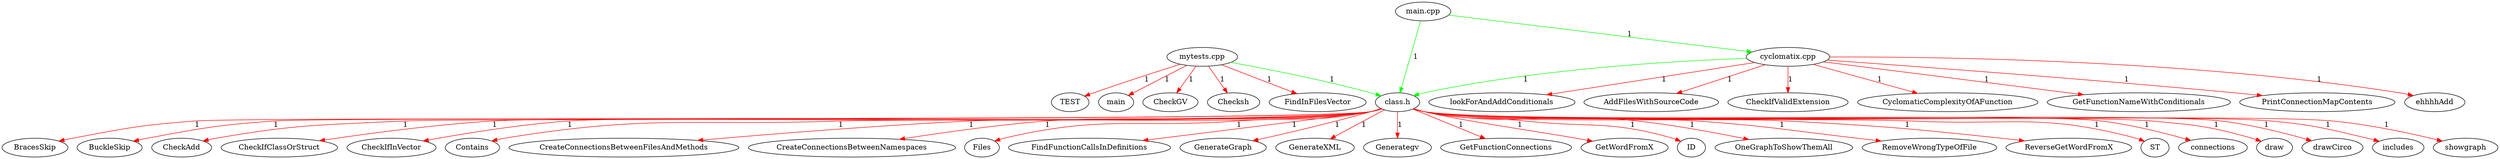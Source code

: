 digraph foo{
"cyclomatix.cpp"->"AddFilesWithSourceCode"[label = "1"][color = red]
"class.h"->"BracesSkip"[label = "1"][color = red]
"class.h"->"BuckleSkip"[label = "1"][color = red]
"class.h"->"CheckAdd"[label = "1"][color = red]
"mytests.cpp"->"CheckGV"[label = "1"][color = red]
"class.h"->"CheckIfClassOrStruct"[label = "1"][color = red]
"class.h"->"CheckIfInVector"[label = "1"][color = red]
"cyclomatix.cpp"->"CheckIfValidExtension"[label = "1"][color = red]
"mytests.cpp"->"Checksh"[label = "1"][color = red]
"class.h"->"Contains"[label = "1"][color = red]
"class.h"->"CreateConnectionsBetweenFilesAndMethods"[label = "1"][color = red]
"class.h"->"CreateConnectionsBetweenNamespaces"[label = "1"][color = red]
"cyclomatix.cpp"->"CyclomaticComplexityOfAFunction"[label = "1"][color = red]
"class.h"->"Files"[label = "1"][color = red]
"class.h"->"FindFunctionCallsInDefinitions"[label = "1"][color = red]
"mytests.cpp"->"FindInFilesVector"[label = "1"][color = red]
"class.h"->"GenerateGraph"[label = "1"][color = red]
"class.h"->"GenerateXML"[label = "1"][color = red]
"class.h"->"Generategv"[label = "1"][color = red]
"class.h"->"GetFunctionConnections"[label = "1"][color = red]
"cyclomatix.cpp"->"GetFunctionNameWithConditionals"[label = "1"][color = red]
"class.h"->"GetWordFromX"[label = "1"][color = red]
"class.h"->"ID"[label = "1"][color = red]
"class.h"->"OneGraphToShowThemAll"[label = "1"][color = red]
"cyclomatix.cpp"->"PrintConnectionMapContents"[label = "1"][color = red]
"class.h"->"RemoveWrongTypeOfFile"[label = "1"][color = red]
"class.h"->"ReverseGetWordFromX"[label = "1"][color = red]
"class.h"->"ST"[label = "1"][color = red]
"mytests.cpp"->"TEST"[label = "1"][color = red]
"class.h"->"connections"[label = "1"][color = red]
"class.h"->"draw"[label = "1"][color = red]
"class.h"->"drawCirco"[label = "1"][color = red]
"cyclomatix.cpp"->"ehhhhAdd"[label = "1"][color = red]
"class.h"->"includes"[label = "1"][color = red]
"cyclomatix.cpp"->"lookForAndAddConditionals"[label = "1"][color = red]
"mytests.cpp"->"main"[label = "1"][color = red]
"class.h"->"showgraph"[label = "1"][color = red]
"cyclomatix.cpp"->"class.h"[label = "1"][color = green]
"main.cpp"->"class.h"[label = "1"][color = green]
"main.cpp"->"cyclomatix.cpp"[label = "1"][color = green]
"mytests.cpp"->"class.h"[label = "1"][color = green]
}
